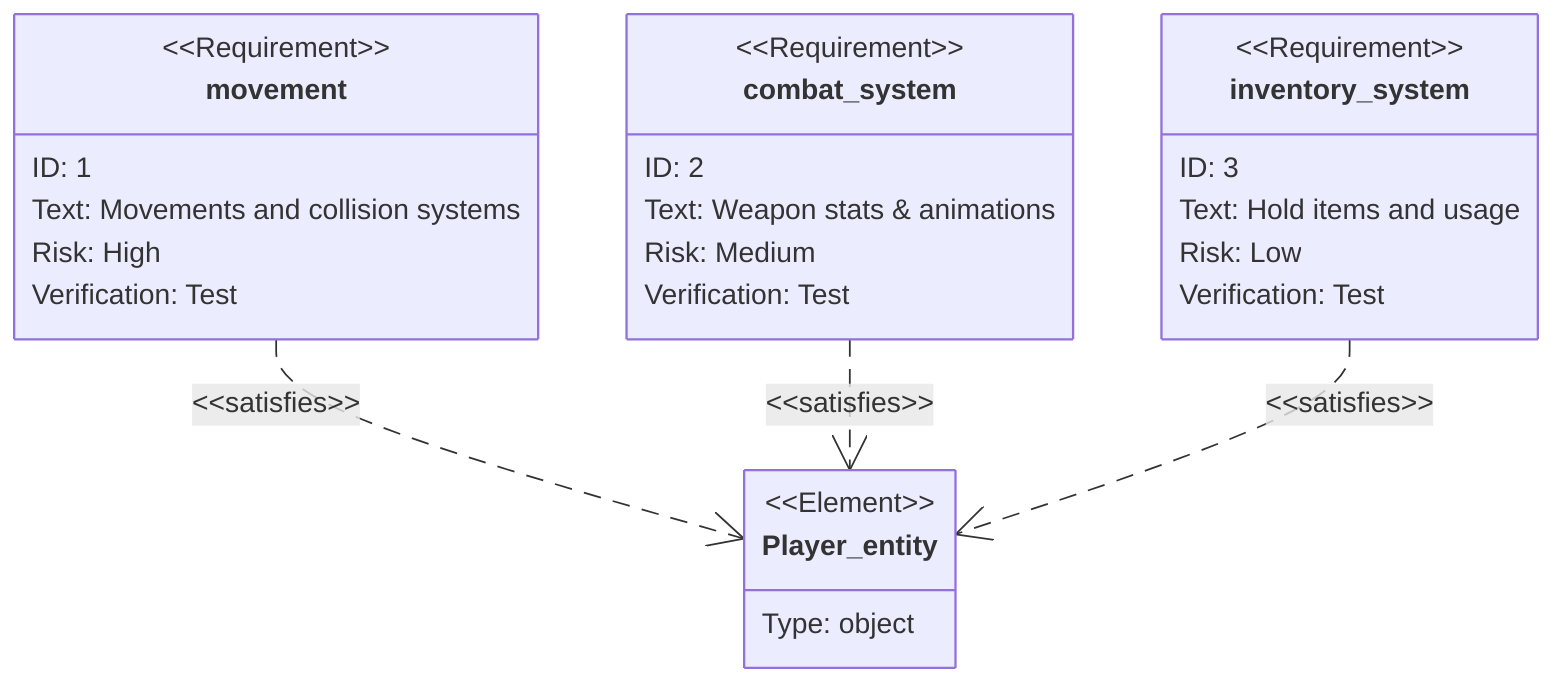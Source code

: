 requirementDiagram

    element Player_entity {
    type: object
    }

    requirement movement {
    id: 1
    text: Movements and collision systems
    risk: high
    verifymethod: Test
    }

    requirement combat_system {
    id: 2
    text: Weapon stats & animations
    risk: medium
    verifymethod: test
    }

    requirement inventory_system {
    id: 3
    text: Hold items and usage
    risk: low
    verifymethod: test
    }

    Player_entity <- satisfies - movement
    Player_entity <- satisfies - combat_system
    Player_entity <- satisfies - inventory_system